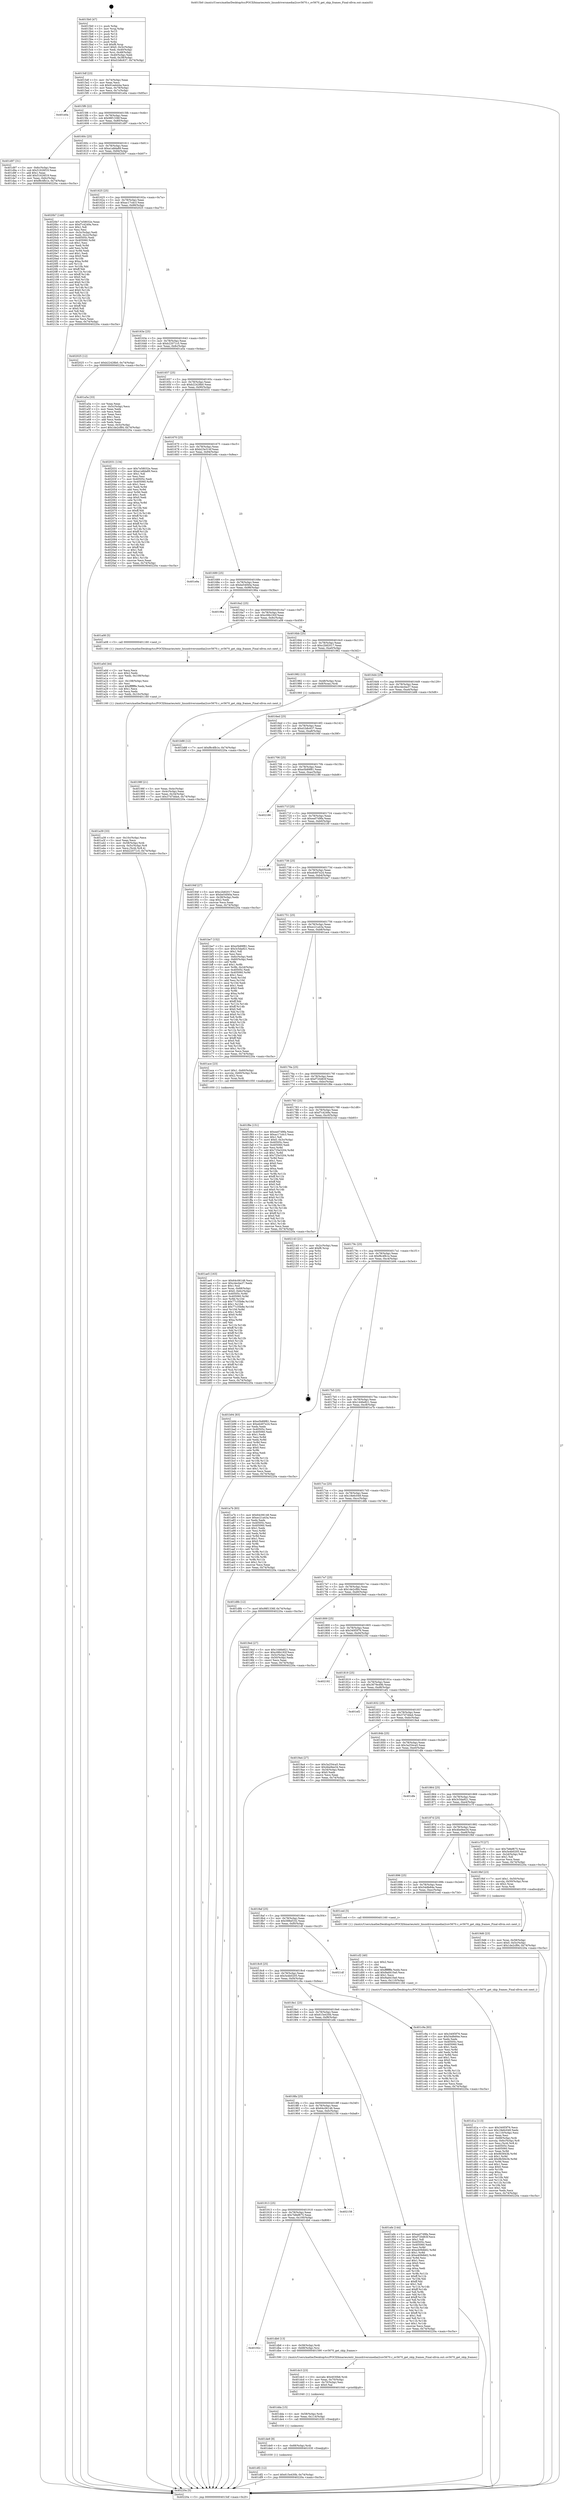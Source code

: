 digraph "0x4015b0" {
  label = "0x4015b0 (/mnt/c/Users/mathe/Desktop/tcc/POCII/binaries/extr_linuxdriversmediai2cov5670.c_ov5670_get_skip_frames_Final-ollvm.out::main(0))"
  labelloc = "t"
  node[shape=record]

  Entry [label="",width=0.3,height=0.3,shape=circle,fillcolor=black,style=filled]
  "0x4015df" [label="{
     0x4015df [23]\l
     | [instrs]\l
     &nbsp;&nbsp;0x4015df \<+3\>: mov -0x74(%rbp),%eax\l
     &nbsp;&nbsp;0x4015e2 \<+2\>: mov %eax,%ecx\l
     &nbsp;&nbsp;0x4015e4 \<+6\>: sub $0x91eeb44a,%ecx\l
     &nbsp;&nbsp;0x4015ea \<+3\>: mov %eax,-0x78(%rbp)\l
     &nbsp;&nbsp;0x4015ed \<+3\>: mov %ecx,-0x7c(%rbp)\l
     &nbsp;&nbsp;0x4015f0 \<+6\>: je 0000000000401e0a \<main+0x85a\>\l
  }"]
  "0x401e0a" [label="{
     0x401e0a\l
  }", style=dashed]
  "0x4015f6" [label="{
     0x4015f6 [22]\l
     | [instrs]\l
     &nbsp;&nbsp;0x4015f6 \<+5\>: jmp 00000000004015fb \<main+0x4b\>\l
     &nbsp;&nbsp;0x4015fb \<+3\>: mov -0x78(%rbp),%eax\l
     &nbsp;&nbsp;0x4015fe \<+5\>: sub $0x98f1336f,%eax\l
     &nbsp;&nbsp;0x401603 \<+3\>: mov %eax,-0x80(%rbp)\l
     &nbsp;&nbsp;0x401606 \<+6\>: je 0000000000401d97 \<main+0x7e7\>\l
  }"]
  Exit [label="",width=0.3,height=0.3,shape=circle,fillcolor=black,style=filled,peripheries=2]
  "0x401d97" [label="{
     0x401d97 [31]\l
     | [instrs]\l
     &nbsp;&nbsp;0x401d97 \<+3\>: mov -0x6c(%rbp),%eax\l
     &nbsp;&nbsp;0x401d9a \<+5\>: sub $0x51626f19,%eax\l
     &nbsp;&nbsp;0x401d9f \<+3\>: add $0x1,%eax\l
     &nbsp;&nbsp;0x401da2 \<+5\>: add $0x51626f19,%eax\l
     &nbsp;&nbsp;0x401da7 \<+3\>: mov %eax,-0x6c(%rbp)\l
     &nbsp;&nbsp;0x401daa \<+7\>: movl $0xf8c4fb1e,-0x74(%rbp)\l
     &nbsp;&nbsp;0x401db1 \<+5\>: jmp 000000000040220a \<main+0xc5a\>\l
  }"]
  "0x40160c" [label="{
     0x40160c [25]\l
     | [instrs]\l
     &nbsp;&nbsp;0x40160c \<+5\>: jmp 0000000000401611 \<main+0x61\>\l
     &nbsp;&nbsp;0x401611 \<+3\>: mov -0x78(%rbp),%eax\l
     &nbsp;&nbsp;0x401614 \<+5\>: sub $0xa1a8da89,%eax\l
     &nbsp;&nbsp;0x401619 \<+6\>: mov %eax,-0x84(%rbp)\l
     &nbsp;&nbsp;0x40161f \<+6\>: je 00000000004020b7 \<main+0xb07\>\l
  }"]
  "0x401df2" [label="{
     0x401df2 [12]\l
     | [instrs]\l
     &nbsp;&nbsp;0x401df2 \<+7\>: movl $0x615e430b,-0x74(%rbp)\l
     &nbsp;&nbsp;0x401df9 \<+5\>: jmp 000000000040220a \<main+0xc5a\>\l
  }"]
  "0x4020b7" [label="{
     0x4020b7 [140]\l
     | [instrs]\l
     &nbsp;&nbsp;0x4020b7 \<+5\>: mov $0x7e58032e,%eax\l
     &nbsp;&nbsp;0x4020bc \<+5\>: mov $0xf7c4249a,%ecx\l
     &nbsp;&nbsp;0x4020c1 \<+2\>: mov $0x1,%dl\l
     &nbsp;&nbsp;0x4020c3 \<+2\>: xor %esi,%esi\l
     &nbsp;&nbsp;0x4020c5 \<+3\>: mov -0x3c(%rbp),%edi\l
     &nbsp;&nbsp;0x4020c8 \<+3\>: mov %edi,-0x2c(%rbp)\l
     &nbsp;&nbsp;0x4020cb \<+7\>: mov 0x40505c,%edi\l
     &nbsp;&nbsp;0x4020d2 \<+8\>: mov 0x405060,%r8d\l
     &nbsp;&nbsp;0x4020da \<+3\>: sub $0x1,%esi\l
     &nbsp;&nbsp;0x4020dd \<+3\>: mov %edi,%r9d\l
     &nbsp;&nbsp;0x4020e0 \<+3\>: add %esi,%r9d\l
     &nbsp;&nbsp;0x4020e3 \<+4\>: imul %r9d,%edi\l
     &nbsp;&nbsp;0x4020e7 \<+3\>: and $0x1,%edi\l
     &nbsp;&nbsp;0x4020ea \<+3\>: cmp $0x0,%edi\l
     &nbsp;&nbsp;0x4020ed \<+4\>: sete %r10b\l
     &nbsp;&nbsp;0x4020f1 \<+4\>: cmp $0xa,%r8d\l
     &nbsp;&nbsp;0x4020f5 \<+4\>: setl %r11b\l
     &nbsp;&nbsp;0x4020f9 \<+3\>: mov %r10b,%bl\l
     &nbsp;&nbsp;0x4020fc \<+3\>: xor $0xff,%bl\l
     &nbsp;&nbsp;0x4020ff \<+3\>: mov %r11b,%r14b\l
     &nbsp;&nbsp;0x402102 \<+4\>: xor $0xff,%r14b\l
     &nbsp;&nbsp;0x402106 \<+3\>: xor $0x0,%dl\l
     &nbsp;&nbsp;0x402109 \<+3\>: mov %bl,%r15b\l
     &nbsp;&nbsp;0x40210c \<+4\>: and $0x0,%r15b\l
     &nbsp;&nbsp;0x402110 \<+3\>: and %dl,%r10b\l
     &nbsp;&nbsp;0x402113 \<+3\>: mov %r14b,%r12b\l
     &nbsp;&nbsp;0x402116 \<+4\>: and $0x0,%r12b\l
     &nbsp;&nbsp;0x40211a \<+3\>: and %dl,%r11b\l
     &nbsp;&nbsp;0x40211d \<+3\>: or %r10b,%r15b\l
     &nbsp;&nbsp;0x402120 \<+3\>: or %r11b,%r12b\l
     &nbsp;&nbsp;0x402123 \<+3\>: xor %r12b,%r15b\l
     &nbsp;&nbsp;0x402126 \<+3\>: or %r14b,%bl\l
     &nbsp;&nbsp;0x402129 \<+3\>: xor $0xff,%bl\l
     &nbsp;&nbsp;0x40212c \<+3\>: or $0x0,%dl\l
     &nbsp;&nbsp;0x40212f \<+2\>: and %dl,%bl\l
     &nbsp;&nbsp;0x402131 \<+3\>: or %bl,%r15b\l
     &nbsp;&nbsp;0x402134 \<+4\>: test $0x1,%r15b\l
     &nbsp;&nbsp;0x402138 \<+3\>: cmovne %ecx,%eax\l
     &nbsp;&nbsp;0x40213b \<+3\>: mov %eax,-0x74(%rbp)\l
     &nbsp;&nbsp;0x40213e \<+5\>: jmp 000000000040220a \<main+0xc5a\>\l
  }"]
  "0x401625" [label="{
     0x401625 [25]\l
     | [instrs]\l
     &nbsp;&nbsp;0x401625 \<+5\>: jmp 000000000040162a \<main+0x7a\>\l
     &nbsp;&nbsp;0x40162a \<+3\>: mov -0x78(%rbp),%eax\l
     &nbsp;&nbsp;0x40162d \<+5\>: sub $0xac17cdc3,%eax\l
     &nbsp;&nbsp;0x401632 \<+6\>: mov %eax,-0x88(%rbp)\l
     &nbsp;&nbsp;0x401638 \<+6\>: je 0000000000402025 \<main+0xa75\>\l
  }"]
  "0x401de9" [label="{
     0x401de9 [9]\l
     | [instrs]\l
     &nbsp;&nbsp;0x401de9 \<+4\>: mov -0x68(%rbp),%rdi\l
     &nbsp;&nbsp;0x401ded \<+5\>: call 0000000000401030 \<free@plt\>\l
     | [calls]\l
     &nbsp;&nbsp;0x401030 \{1\} (unknown)\l
  }"]
  "0x402025" [label="{
     0x402025 [12]\l
     | [instrs]\l
     &nbsp;&nbsp;0x402025 \<+7\>: movl $0xb22428b0,-0x74(%rbp)\l
     &nbsp;&nbsp;0x40202c \<+5\>: jmp 000000000040220a \<main+0xc5a\>\l
  }"]
  "0x40163e" [label="{
     0x40163e [25]\l
     | [instrs]\l
     &nbsp;&nbsp;0x40163e \<+5\>: jmp 0000000000401643 \<main+0x93\>\l
     &nbsp;&nbsp;0x401643 \<+3\>: mov -0x78(%rbp),%eax\l
     &nbsp;&nbsp;0x401646 \<+5\>: sub $0xb22071c5,%eax\l
     &nbsp;&nbsp;0x40164b \<+6\>: mov %eax,-0x8c(%rbp)\l
     &nbsp;&nbsp;0x401651 \<+6\>: je 0000000000401a5a \<main+0x4aa\>\l
  }"]
  "0x401dda" [label="{
     0x401dda [15]\l
     | [instrs]\l
     &nbsp;&nbsp;0x401dda \<+4\>: mov -0x58(%rbp),%rdi\l
     &nbsp;&nbsp;0x401dde \<+6\>: mov %eax,-0x114(%rbp)\l
     &nbsp;&nbsp;0x401de4 \<+5\>: call 0000000000401030 \<free@plt\>\l
     | [calls]\l
     &nbsp;&nbsp;0x401030 \{1\} (unknown)\l
  }"]
  "0x401a5a" [label="{
     0x401a5a [33]\l
     | [instrs]\l
     &nbsp;&nbsp;0x401a5a \<+2\>: xor %eax,%eax\l
     &nbsp;&nbsp;0x401a5c \<+3\>: mov -0x5c(%rbp),%ecx\l
     &nbsp;&nbsp;0x401a5f \<+2\>: mov %eax,%edx\l
     &nbsp;&nbsp;0x401a61 \<+2\>: sub %ecx,%edx\l
     &nbsp;&nbsp;0x401a63 \<+2\>: mov %eax,%ecx\l
     &nbsp;&nbsp;0x401a65 \<+3\>: sub $0x1,%ecx\l
     &nbsp;&nbsp;0x401a68 \<+2\>: add %ecx,%edx\l
     &nbsp;&nbsp;0x401a6a \<+2\>: sub %edx,%eax\l
     &nbsp;&nbsp;0x401a6c \<+3\>: mov %eax,-0x5c(%rbp)\l
     &nbsp;&nbsp;0x401a6f \<+7\>: movl $0x1de2cf84,-0x74(%rbp)\l
     &nbsp;&nbsp;0x401a76 \<+5\>: jmp 000000000040220a \<main+0xc5a\>\l
  }"]
  "0x401657" [label="{
     0x401657 [25]\l
     | [instrs]\l
     &nbsp;&nbsp;0x401657 \<+5\>: jmp 000000000040165c \<main+0xac\>\l
     &nbsp;&nbsp;0x40165c \<+3\>: mov -0x78(%rbp),%eax\l
     &nbsp;&nbsp;0x40165f \<+5\>: sub $0xb22428b0,%eax\l
     &nbsp;&nbsp;0x401664 \<+6\>: mov %eax,-0x90(%rbp)\l
     &nbsp;&nbsp;0x40166a \<+6\>: je 0000000000402031 \<main+0xa81\>\l
  }"]
  "0x401dc3" [label="{
     0x401dc3 [23]\l
     | [instrs]\l
     &nbsp;&nbsp;0x401dc3 \<+10\>: movabs $0x4030b6,%rdi\l
     &nbsp;&nbsp;0x401dcd \<+3\>: mov %eax,-0x70(%rbp)\l
     &nbsp;&nbsp;0x401dd0 \<+3\>: mov -0x70(%rbp),%esi\l
     &nbsp;&nbsp;0x401dd3 \<+2\>: mov $0x0,%al\l
     &nbsp;&nbsp;0x401dd5 \<+5\>: call 0000000000401040 \<printf@plt\>\l
     | [calls]\l
     &nbsp;&nbsp;0x401040 \{1\} (unknown)\l
  }"]
  "0x402031" [label="{
     0x402031 [134]\l
     | [instrs]\l
     &nbsp;&nbsp;0x402031 \<+5\>: mov $0x7e58032e,%eax\l
     &nbsp;&nbsp;0x402036 \<+5\>: mov $0xa1a8da89,%ecx\l
     &nbsp;&nbsp;0x40203b \<+2\>: mov $0x1,%dl\l
     &nbsp;&nbsp;0x40203d \<+2\>: xor %esi,%esi\l
     &nbsp;&nbsp;0x40203f \<+7\>: mov 0x40505c,%edi\l
     &nbsp;&nbsp;0x402046 \<+8\>: mov 0x405060,%r8d\l
     &nbsp;&nbsp;0x40204e \<+3\>: sub $0x1,%esi\l
     &nbsp;&nbsp;0x402051 \<+3\>: mov %edi,%r9d\l
     &nbsp;&nbsp;0x402054 \<+3\>: add %esi,%r9d\l
     &nbsp;&nbsp;0x402057 \<+4\>: imul %r9d,%edi\l
     &nbsp;&nbsp;0x40205b \<+3\>: and $0x1,%edi\l
     &nbsp;&nbsp;0x40205e \<+3\>: cmp $0x0,%edi\l
     &nbsp;&nbsp;0x402061 \<+4\>: sete %r10b\l
     &nbsp;&nbsp;0x402065 \<+4\>: cmp $0xa,%r8d\l
     &nbsp;&nbsp;0x402069 \<+4\>: setl %r11b\l
     &nbsp;&nbsp;0x40206d \<+3\>: mov %r10b,%bl\l
     &nbsp;&nbsp;0x402070 \<+3\>: xor $0xff,%bl\l
     &nbsp;&nbsp;0x402073 \<+3\>: mov %r11b,%r14b\l
     &nbsp;&nbsp;0x402076 \<+4\>: xor $0xff,%r14b\l
     &nbsp;&nbsp;0x40207a \<+3\>: xor $0x1,%dl\l
     &nbsp;&nbsp;0x40207d \<+3\>: mov %bl,%r15b\l
     &nbsp;&nbsp;0x402080 \<+4\>: and $0xff,%r15b\l
     &nbsp;&nbsp;0x402084 \<+3\>: and %dl,%r10b\l
     &nbsp;&nbsp;0x402087 \<+3\>: mov %r14b,%r12b\l
     &nbsp;&nbsp;0x40208a \<+4\>: and $0xff,%r12b\l
     &nbsp;&nbsp;0x40208e \<+3\>: and %dl,%r11b\l
     &nbsp;&nbsp;0x402091 \<+3\>: or %r10b,%r15b\l
     &nbsp;&nbsp;0x402094 \<+3\>: or %r11b,%r12b\l
     &nbsp;&nbsp;0x402097 \<+3\>: xor %r12b,%r15b\l
     &nbsp;&nbsp;0x40209a \<+3\>: or %r14b,%bl\l
     &nbsp;&nbsp;0x40209d \<+3\>: xor $0xff,%bl\l
     &nbsp;&nbsp;0x4020a0 \<+3\>: or $0x1,%dl\l
     &nbsp;&nbsp;0x4020a3 \<+2\>: and %dl,%bl\l
     &nbsp;&nbsp;0x4020a5 \<+3\>: or %bl,%r15b\l
     &nbsp;&nbsp;0x4020a8 \<+4\>: test $0x1,%r15b\l
     &nbsp;&nbsp;0x4020ac \<+3\>: cmovne %ecx,%eax\l
     &nbsp;&nbsp;0x4020af \<+3\>: mov %eax,-0x74(%rbp)\l
     &nbsp;&nbsp;0x4020b2 \<+5\>: jmp 000000000040220a \<main+0xc5a\>\l
  }"]
  "0x401670" [label="{
     0x401670 [25]\l
     | [instrs]\l
     &nbsp;&nbsp;0x401670 \<+5\>: jmp 0000000000401675 \<main+0xc5\>\l
     &nbsp;&nbsp;0x401675 \<+3\>: mov -0x78(%rbp),%eax\l
     &nbsp;&nbsp;0x401678 \<+5\>: sub $0xb23e314f,%eax\l
     &nbsp;&nbsp;0x40167d \<+6\>: mov %eax,-0x94(%rbp)\l
     &nbsp;&nbsp;0x401683 \<+6\>: je 0000000000401e9a \<main+0x8ea\>\l
  }"]
  "0x40192c" [label="{
     0x40192c\l
  }", style=dashed]
  "0x401e9a" [label="{
     0x401e9a\l
  }", style=dashed]
  "0x401689" [label="{
     0x401689 [25]\l
     | [instrs]\l
     &nbsp;&nbsp;0x401689 \<+5\>: jmp 000000000040168e \<main+0xde\>\l
     &nbsp;&nbsp;0x40168e \<+3\>: mov -0x78(%rbp),%eax\l
     &nbsp;&nbsp;0x401691 \<+5\>: sub $0xbe54f40a,%eax\l
     &nbsp;&nbsp;0x401696 \<+6\>: mov %eax,-0x98(%rbp)\l
     &nbsp;&nbsp;0x40169c \<+6\>: je 000000000040196a \<main+0x3ba\>\l
  }"]
  "0x401db6" [label="{
     0x401db6 [13]\l
     | [instrs]\l
     &nbsp;&nbsp;0x401db6 \<+4\>: mov -0x58(%rbp),%rdi\l
     &nbsp;&nbsp;0x401dba \<+4\>: mov -0x68(%rbp),%rsi\l
     &nbsp;&nbsp;0x401dbe \<+5\>: call 0000000000401590 \<ov5670_get_skip_frames\>\l
     | [calls]\l
     &nbsp;&nbsp;0x401590 \{1\} (/mnt/c/Users/mathe/Desktop/tcc/POCII/binaries/extr_linuxdriversmediai2cov5670.c_ov5670_get_skip_frames_Final-ollvm.out::ov5670_get_skip_frames)\l
  }"]
  "0x40196a" [label="{
     0x40196a\l
  }", style=dashed]
  "0x4016a2" [label="{
     0x4016a2 [25]\l
     | [instrs]\l
     &nbsp;&nbsp;0x4016a2 \<+5\>: jmp 00000000004016a7 \<main+0xf7\>\l
     &nbsp;&nbsp;0x4016a7 \<+3\>: mov -0x78(%rbp),%eax\l
     &nbsp;&nbsp;0x4016aa \<+5\>: sub $0xc06b192f,%eax\l
     &nbsp;&nbsp;0x4016af \<+6\>: mov %eax,-0x9c(%rbp)\l
     &nbsp;&nbsp;0x4016b5 \<+6\>: je 0000000000401a08 \<main+0x458\>\l
  }"]
  "0x401913" [label="{
     0x401913 [25]\l
     | [instrs]\l
     &nbsp;&nbsp;0x401913 \<+5\>: jmp 0000000000401918 \<main+0x368\>\l
     &nbsp;&nbsp;0x401918 \<+3\>: mov -0x78(%rbp),%eax\l
     &nbsp;&nbsp;0x40191b \<+5\>: sub $0x7b8ef675,%eax\l
     &nbsp;&nbsp;0x401920 \<+6\>: mov %eax,-0x100(%rbp)\l
     &nbsp;&nbsp;0x401926 \<+6\>: je 0000000000401db6 \<main+0x806\>\l
  }"]
  "0x401a08" [label="{
     0x401a08 [5]\l
     | [instrs]\l
     &nbsp;&nbsp;0x401a08 \<+5\>: call 0000000000401160 \<next_i\>\l
     | [calls]\l
     &nbsp;&nbsp;0x401160 \{1\} (/mnt/c/Users/mathe/Desktop/tcc/POCII/binaries/extr_linuxdriversmediai2cov5670.c_ov5670_get_skip_frames_Final-ollvm.out::next_i)\l
  }"]
  "0x4016bb" [label="{
     0x4016bb [25]\l
     | [instrs]\l
     &nbsp;&nbsp;0x4016bb \<+5\>: jmp 00000000004016c0 \<main+0x110\>\l
     &nbsp;&nbsp;0x4016c0 \<+3\>: mov -0x78(%rbp),%eax\l
     &nbsp;&nbsp;0x4016c3 \<+5\>: sub $0xc2b82017,%eax\l
     &nbsp;&nbsp;0x4016c8 \<+6\>: mov %eax,-0xa0(%rbp)\l
     &nbsp;&nbsp;0x4016ce \<+6\>: je 0000000000401982 \<main+0x3d2\>\l
  }"]
  "0x402158" [label="{
     0x402158\l
  }", style=dashed]
  "0x401982" [label="{
     0x401982 [13]\l
     | [instrs]\l
     &nbsp;&nbsp;0x401982 \<+4\>: mov -0x48(%rbp),%rax\l
     &nbsp;&nbsp;0x401986 \<+4\>: mov 0x8(%rax),%rdi\l
     &nbsp;&nbsp;0x40198a \<+5\>: call 0000000000401060 \<atoi@plt\>\l
     | [calls]\l
     &nbsp;&nbsp;0x401060 \{1\} (unknown)\l
  }"]
  "0x4016d4" [label="{
     0x4016d4 [25]\l
     | [instrs]\l
     &nbsp;&nbsp;0x4016d4 \<+5\>: jmp 00000000004016d9 \<main+0x129\>\l
     &nbsp;&nbsp;0x4016d9 \<+3\>: mov -0x78(%rbp),%eax\l
     &nbsp;&nbsp;0x4016dc \<+5\>: sub $0xc4ecba37,%eax\l
     &nbsp;&nbsp;0x4016e1 \<+6\>: mov %eax,-0xa4(%rbp)\l
     &nbsp;&nbsp;0x4016e7 \<+6\>: je 0000000000401b88 \<main+0x5d8\>\l
  }"]
  "0x4018fa" [label="{
     0x4018fa [25]\l
     | [instrs]\l
     &nbsp;&nbsp;0x4018fa \<+5\>: jmp 00000000004018ff \<main+0x34f\>\l
     &nbsp;&nbsp;0x4018ff \<+3\>: mov -0x78(%rbp),%eax\l
     &nbsp;&nbsp;0x401902 \<+5\>: sub $0x64c06148,%eax\l
     &nbsp;&nbsp;0x401907 \<+6\>: mov %eax,-0xfc(%rbp)\l
     &nbsp;&nbsp;0x40190d \<+6\>: je 0000000000402158 \<main+0xba8\>\l
  }"]
  "0x401b88" [label="{
     0x401b88 [12]\l
     | [instrs]\l
     &nbsp;&nbsp;0x401b88 \<+7\>: movl $0xf8c4fb1e,-0x74(%rbp)\l
     &nbsp;&nbsp;0x401b8f \<+5\>: jmp 000000000040220a \<main+0xc5a\>\l
  }"]
  "0x4016ed" [label="{
     0x4016ed [25]\l
     | [instrs]\l
     &nbsp;&nbsp;0x4016ed \<+5\>: jmp 00000000004016f2 \<main+0x142\>\l
     &nbsp;&nbsp;0x4016f2 \<+3\>: mov -0x78(%rbp),%eax\l
     &nbsp;&nbsp;0x4016f5 \<+5\>: sub $0xd1b8c637,%eax\l
     &nbsp;&nbsp;0x4016fa \<+6\>: mov %eax,-0xa8(%rbp)\l
     &nbsp;&nbsp;0x401700 \<+6\>: je 000000000040194f \<main+0x39f\>\l
  }"]
  "0x401efe" [label="{
     0x401efe [144]\l
     | [instrs]\l
     &nbsp;&nbsp;0x401efe \<+5\>: mov $0xea07d9fa,%eax\l
     &nbsp;&nbsp;0x401f03 \<+5\>: mov $0xf720d63f,%ecx\l
     &nbsp;&nbsp;0x401f08 \<+2\>: mov $0x1,%dl\l
     &nbsp;&nbsp;0x401f0a \<+7\>: mov 0x40505c,%esi\l
     &nbsp;&nbsp;0x401f11 \<+7\>: mov 0x405060,%edi\l
     &nbsp;&nbsp;0x401f18 \<+3\>: mov %esi,%r8d\l
     &nbsp;&nbsp;0x401f1b \<+7\>: add $0xe409db62,%r8d\l
     &nbsp;&nbsp;0x401f22 \<+4\>: sub $0x1,%r8d\l
     &nbsp;&nbsp;0x401f26 \<+7\>: sub $0xe409db62,%r8d\l
     &nbsp;&nbsp;0x401f2d \<+4\>: imul %r8d,%esi\l
     &nbsp;&nbsp;0x401f31 \<+3\>: and $0x1,%esi\l
     &nbsp;&nbsp;0x401f34 \<+3\>: cmp $0x0,%esi\l
     &nbsp;&nbsp;0x401f37 \<+4\>: sete %r9b\l
     &nbsp;&nbsp;0x401f3b \<+3\>: cmp $0xa,%edi\l
     &nbsp;&nbsp;0x401f3e \<+4\>: setl %r10b\l
     &nbsp;&nbsp;0x401f42 \<+3\>: mov %r9b,%r11b\l
     &nbsp;&nbsp;0x401f45 \<+4\>: xor $0xff,%r11b\l
     &nbsp;&nbsp;0x401f49 \<+3\>: mov %r10b,%bl\l
     &nbsp;&nbsp;0x401f4c \<+3\>: xor $0xff,%bl\l
     &nbsp;&nbsp;0x401f4f \<+3\>: xor $0x1,%dl\l
     &nbsp;&nbsp;0x401f52 \<+3\>: mov %r11b,%r14b\l
     &nbsp;&nbsp;0x401f55 \<+4\>: and $0xff,%r14b\l
     &nbsp;&nbsp;0x401f59 \<+3\>: and %dl,%r9b\l
     &nbsp;&nbsp;0x401f5c \<+3\>: mov %bl,%r15b\l
     &nbsp;&nbsp;0x401f5f \<+4\>: and $0xff,%r15b\l
     &nbsp;&nbsp;0x401f63 \<+3\>: and %dl,%r10b\l
     &nbsp;&nbsp;0x401f66 \<+3\>: or %r9b,%r14b\l
     &nbsp;&nbsp;0x401f69 \<+3\>: or %r10b,%r15b\l
     &nbsp;&nbsp;0x401f6c \<+3\>: xor %r15b,%r14b\l
     &nbsp;&nbsp;0x401f6f \<+3\>: or %bl,%r11b\l
     &nbsp;&nbsp;0x401f72 \<+4\>: xor $0xff,%r11b\l
     &nbsp;&nbsp;0x401f76 \<+3\>: or $0x1,%dl\l
     &nbsp;&nbsp;0x401f79 \<+3\>: and %dl,%r11b\l
     &nbsp;&nbsp;0x401f7c \<+3\>: or %r11b,%r14b\l
     &nbsp;&nbsp;0x401f7f \<+4\>: test $0x1,%r14b\l
     &nbsp;&nbsp;0x401f83 \<+3\>: cmovne %ecx,%eax\l
     &nbsp;&nbsp;0x401f86 \<+3\>: mov %eax,-0x74(%rbp)\l
     &nbsp;&nbsp;0x401f89 \<+5\>: jmp 000000000040220a \<main+0xc5a\>\l
  }"]
  "0x40194f" [label="{
     0x40194f [27]\l
     | [instrs]\l
     &nbsp;&nbsp;0x40194f \<+5\>: mov $0xc2b82017,%eax\l
     &nbsp;&nbsp;0x401954 \<+5\>: mov $0xbe54f40a,%ecx\l
     &nbsp;&nbsp;0x401959 \<+3\>: mov -0x38(%rbp),%edx\l
     &nbsp;&nbsp;0x40195c \<+3\>: cmp $0x2,%edx\l
     &nbsp;&nbsp;0x40195f \<+3\>: cmovne %ecx,%eax\l
     &nbsp;&nbsp;0x401962 \<+3\>: mov %eax,-0x74(%rbp)\l
     &nbsp;&nbsp;0x401965 \<+5\>: jmp 000000000040220a \<main+0xc5a\>\l
  }"]
  "0x401706" [label="{
     0x401706 [25]\l
     | [instrs]\l
     &nbsp;&nbsp;0x401706 \<+5\>: jmp 000000000040170b \<main+0x15b\>\l
     &nbsp;&nbsp;0x40170b \<+3\>: mov -0x78(%rbp),%eax\l
     &nbsp;&nbsp;0x40170e \<+5\>: sub $0xe5b89f81,%eax\l
     &nbsp;&nbsp;0x401713 \<+6\>: mov %eax,-0xac(%rbp)\l
     &nbsp;&nbsp;0x401719 \<+6\>: je 0000000000402186 \<main+0xbd6\>\l
  }"]
  "0x40220a" [label="{
     0x40220a [5]\l
     | [instrs]\l
     &nbsp;&nbsp;0x40220a \<+5\>: jmp 00000000004015df \<main+0x2f\>\l
  }"]
  "0x4015b0" [label="{
     0x4015b0 [47]\l
     | [instrs]\l
     &nbsp;&nbsp;0x4015b0 \<+1\>: push %rbp\l
     &nbsp;&nbsp;0x4015b1 \<+3\>: mov %rsp,%rbp\l
     &nbsp;&nbsp;0x4015b4 \<+2\>: push %r15\l
     &nbsp;&nbsp;0x4015b6 \<+2\>: push %r14\l
     &nbsp;&nbsp;0x4015b8 \<+2\>: push %r13\l
     &nbsp;&nbsp;0x4015ba \<+2\>: push %r12\l
     &nbsp;&nbsp;0x4015bc \<+1\>: push %rbx\l
     &nbsp;&nbsp;0x4015bd \<+7\>: sub $0xf8,%rsp\l
     &nbsp;&nbsp;0x4015c4 \<+7\>: movl $0x0,-0x3c(%rbp)\l
     &nbsp;&nbsp;0x4015cb \<+3\>: mov %edi,-0x40(%rbp)\l
     &nbsp;&nbsp;0x4015ce \<+4\>: mov %rsi,-0x48(%rbp)\l
     &nbsp;&nbsp;0x4015d2 \<+3\>: mov -0x40(%rbp),%edi\l
     &nbsp;&nbsp;0x4015d5 \<+3\>: mov %edi,-0x38(%rbp)\l
     &nbsp;&nbsp;0x4015d8 \<+7\>: movl $0xd1b8c637,-0x74(%rbp)\l
  }"]
  "0x40198f" [label="{
     0x40198f [21]\l
     | [instrs]\l
     &nbsp;&nbsp;0x40198f \<+3\>: mov %eax,-0x4c(%rbp)\l
     &nbsp;&nbsp;0x401992 \<+3\>: mov -0x4c(%rbp),%eax\l
     &nbsp;&nbsp;0x401995 \<+3\>: mov %eax,-0x34(%rbp)\l
     &nbsp;&nbsp;0x401998 \<+7\>: movl $0x37d7dda4,-0x74(%rbp)\l
     &nbsp;&nbsp;0x40199f \<+5\>: jmp 000000000040220a \<main+0xc5a\>\l
  }"]
  "0x401d1a" [label="{
     0x401d1a [113]\l
     | [instrs]\l
     &nbsp;&nbsp;0x401d1a \<+5\>: mov $0x340f3f76,%ecx\l
     &nbsp;&nbsp;0x401d1f \<+5\>: mov $0x18e6c049,%edx\l
     &nbsp;&nbsp;0x401d24 \<+6\>: mov -0x110(%rbp),%esi\l
     &nbsp;&nbsp;0x401d2a \<+3\>: imul %eax,%esi\l
     &nbsp;&nbsp;0x401d2d \<+4\>: mov -0x68(%rbp),%rdi\l
     &nbsp;&nbsp;0x401d31 \<+4\>: movslq -0x6c(%rbp),%r8\l
     &nbsp;&nbsp;0x401d35 \<+4\>: mov %esi,(%rdi,%r8,4)\l
     &nbsp;&nbsp;0x401d39 \<+7\>: mov 0x40505c,%eax\l
     &nbsp;&nbsp;0x401d40 \<+7\>: mov 0x405060,%esi\l
     &nbsp;&nbsp;0x401d47 \<+3\>: mov %eax,%r9d\l
     &nbsp;&nbsp;0x401d4a \<+7\>: sub $0x9b5843b,%r9d\l
     &nbsp;&nbsp;0x401d51 \<+4\>: sub $0x1,%r9d\l
     &nbsp;&nbsp;0x401d55 \<+7\>: add $0x9b5843b,%r9d\l
     &nbsp;&nbsp;0x401d5c \<+4\>: imul %r9d,%eax\l
     &nbsp;&nbsp;0x401d60 \<+3\>: and $0x1,%eax\l
     &nbsp;&nbsp;0x401d63 \<+3\>: cmp $0x0,%eax\l
     &nbsp;&nbsp;0x401d66 \<+4\>: sete %r10b\l
     &nbsp;&nbsp;0x401d6a \<+3\>: cmp $0xa,%esi\l
     &nbsp;&nbsp;0x401d6d \<+4\>: setl %r11b\l
     &nbsp;&nbsp;0x401d71 \<+3\>: mov %r10b,%bl\l
     &nbsp;&nbsp;0x401d74 \<+3\>: and %r11b,%bl\l
     &nbsp;&nbsp;0x401d77 \<+3\>: xor %r11b,%r10b\l
     &nbsp;&nbsp;0x401d7a \<+3\>: or %r10b,%bl\l
     &nbsp;&nbsp;0x401d7d \<+3\>: test $0x1,%bl\l
     &nbsp;&nbsp;0x401d80 \<+3\>: cmovne %edx,%ecx\l
     &nbsp;&nbsp;0x401d83 \<+3\>: mov %ecx,-0x74(%rbp)\l
     &nbsp;&nbsp;0x401d86 \<+5\>: jmp 000000000040220a \<main+0xc5a\>\l
  }"]
  "0x402186" [label="{
     0x402186\l
  }", style=dashed]
  "0x40171f" [label="{
     0x40171f [25]\l
     | [instrs]\l
     &nbsp;&nbsp;0x40171f \<+5\>: jmp 0000000000401724 \<main+0x174\>\l
     &nbsp;&nbsp;0x401724 \<+3\>: mov -0x78(%rbp),%eax\l
     &nbsp;&nbsp;0x401727 \<+5\>: sub $0xea07d9fa,%eax\l
     &nbsp;&nbsp;0x40172c \<+6\>: mov %eax,-0xb0(%rbp)\l
     &nbsp;&nbsp;0x401732 \<+6\>: je 00000000004021f0 \<main+0xc40\>\l
  }"]
  "0x401cf2" [label="{
     0x401cf2 [40]\l
     | [instrs]\l
     &nbsp;&nbsp;0x401cf2 \<+5\>: mov $0x2,%ecx\l
     &nbsp;&nbsp;0x401cf7 \<+1\>: cltd\l
     &nbsp;&nbsp;0x401cf8 \<+2\>: idiv %ecx\l
     &nbsp;&nbsp;0x401cfa \<+6\>: imul $0xfffffffe,%edx,%ecx\l
     &nbsp;&nbsp;0x401d00 \<+6\>: add $0x9ad410a0,%ecx\l
     &nbsp;&nbsp;0x401d06 \<+3\>: add $0x1,%ecx\l
     &nbsp;&nbsp;0x401d09 \<+6\>: sub $0x9ad410a0,%ecx\l
     &nbsp;&nbsp;0x401d0f \<+6\>: mov %ecx,-0x110(%rbp)\l
     &nbsp;&nbsp;0x401d15 \<+5\>: call 0000000000401160 \<next_i\>\l
     | [calls]\l
     &nbsp;&nbsp;0x401160 \{1\} (/mnt/c/Users/mathe/Desktop/tcc/POCII/binaries/extr_linuxdriversmediai2cov5670.c_ov5670_get_skip_frames_Final-ollvm.out::next_i)\l
  }"]
  "0x4021f0" [label="{
     0x4021f0\l
  }", style=dashed]
  "0x401738" [label="{
     0x401738 [25]\l
     | [instrs]\l
     &nbsp;&nbsp;0x401738 \<+5\>: jmp 000000000040173d \<main+0x18d\>\l
     &nbsp;&nbsp;0x40173d \<+3\>: mov -0x78(%rbp),%eax\l
     &nbsp;&nbsp;0x401740 \<+5\>: sub $0xeb497e24,%eax\l
     &nbsp;&nbsp;0x401745 \<+6\>: mov %eax,-0xb4(%rbp)\l
     &nbsp;&nbsp;0x40174b \<+6\>: je 0000000000401be7 \<main+0x637\>\l
  }"]
  "0x4018e1" [label="{
     0x4018e1 [25]\l
     | [instrs]\l
     &nbsp;&nbsp;0x4018e1 \<+5\>: jmp 00000000004018e6 \<main+0x336\>\l
     &nbsp;&nbsp;0x4018e6 \<+3\>: mov -0x78(%rbp),%eax\l
     &nbsp;&nbsp;0x4018e9 \<+5\>: sub $0x615e430b,%eax\l
     &nbsp;&nbsp;0x4018ee \<+6\>: mov %eax,-0xf8(%rbp)\l
     &nbsp;&nbsp;0x4018f4 \<+6\>: je 0000000000401efe \<main+0x94e\>\l
  }"]
  "0x401be7" [label="{
     0x401be7 [152]\l
     | [instrs]\l
     &nbsp;&nbsp;0x401be7 \<+5\>: mov $0xe5b89f81,%eax\l
     &nbsp;&nbsp;0x401bec \<+5\>: mov $0x3c5da921,%ecx\l
     &nbsp;&nbsp;0x401bf1 \<+2\>: mov $0x1,%dl\l
     &nbsp;&nbsp;0x401bf3 \<+2\>: xor %esi,%esi\l
     &nbsp;&nbsp;0x401bf5 \<+3\>: mov -0x6c(%rbp),%edi\l
     &nbsp;&nbsp;0x401bf8 \<+3\>: cmp -0x60(%rbp),%edi\l
     &nbsp;&nbsp;0x401bfb \<+4\>: setl %r8b\l
     &nbsp;&nbsp;0x401bff \<+4\>: and $0x1,%r8b\l
     &nbsp;&nbsp;0x401c03 \<+4\>: mov %r8b,-0x2d(%rbp)\l
     &nbsp;&nbsp;0x401c07 \<+7\>: mov 0x40505c,%edi\l
     &nbsp;&nbsp;0x401c0e \<+8\>: mov 0x405060,%r9d\l
     &nbsp;&nbsp;0x401c16 \<+3\>: sub $0x1,%esi\l
     &nbsp;&nbsp;0x401c19 \<+3\>: mov %edi,%r10d\l
     &nbsp;&nbsp;0x401c1c \<+3\>: add %esi,%r10d\l
     &nbsp;&nbsp;0x401c1f \<+4\>: imul %r10d,%edi\l
     &nbsp;&nbsp;0x401c23 \<+3\>: and $0x1,%edi\l
     &nbsp;&nbsp;0x401c26 \<+3\>: cmp $0x0,%edi\l
     &nbsp;&nbsp;0x401c29 \<+4\>: sete %r8b\l
     &nbsp;&nbsp;0x401c2d \<+4\>: cmp $0xa,%r9d\l
     &nbsp;&nbsp;0x401c31 \<+4\>: setl %r11b\l
     &nbsp;&nbsp;0x401c35 \<+3\>: mov %r8b,%bl\l
     &nbsp;&nbsp;0x401c38 \<+3\>: xor $0xff,%bl\l
     &nbsp;&nbsp;0x401c3b \<+3\>: mov %r11b,%r14b\l
     &nbsp;&nbsp;0x401c3e \<+4\>: xor $0xff,%r14b\l
     &nbsp;&nbsp;0x401c42 \<+3\>: xor $0x0,%dl\l
     &nbsp;&nbsp;0x401c45 \<+3\>: mov %bl,%r15b\l
     &nbsp;&nbsp;0x401c48 \<+4\>: and $0x0,%r15b\l
     &nbsp;&nbsp;0x401c4c \<+3\>: and %dl,%r8b\l
     &nbsp;&nbsp;0x401c4f \<+3\>: mov %r14b,%r12b\l
     &nbsp;&nbsp;0x401c52 \<+4\>: and $0x0,%r12b\l
     &nbsp;&nbsp;0x401c56 \<+3\>: and %dl,%r11b\l
     &nbsp;&nbsp;0x401c59 \<+3\>: or %r8b,%r15b\l
     &nbsp;&nbsp;0x401c5c \<+3\>: or %r11b,%r12b\l
     &nbsp;&nbsp;0x401c5f \<+3\>: xor %r12b,%r15b\l
     &nbsp;&nbsp;0x401c62 \<+3\>: or %r14b,%bl\l
     &nbsp;&nbsp;0x401c65 \<+3\>: xor $0xff,%bl\l
     &nbsp;&nbsp;0x401c68 \<+3\>: or $0x0,%dl\l
     &nbsp;&nbsp;0x401c6b \<+2\>: and %dl,%bl\l
     &nbsp;&nbsp;0x401c6d \<+3\>: or %bl,%r15b\l
     &nbsp;&nbsp;0x401c70 \<+4\>: test $0x1,%r15b\l
     &nbsp;&nbsp;0x401c74 \<+3\>: cmovne %ecx,%eax\l
     &nbsp;&nbsp;0x401c77 \<+3\>: mov %eax,-0x74(%rbp)\l
     &nbsp;&nbsp;0x401c7a \<+5\>: jmp 000000000040220a \<main+0xc5a\>\l
  }"]
  "0x401751" [label="{
     0x401751 [25]\l
     | [instrs]\l
     &nbsp;&nbsp;0x401751 \<+5\>: jmp 0000000000401756 \<main+0x1a6\>\l
     &nbsp;&nbsp;0x401756 \<+3\>: mov -0x78(%rbp),%eax\l
     &nbsp;&nbsp;0x401759 \<+5\>: sub $0xec21a43a,%eax\l
     &nbsp;&nbsp;0x40175e \<+6\>: mov %eax,-0xb8(%rbp)\l
     &nbsp;&nbsp;0x401764 \<+6\>: je 0000000000401ace \<main+0x51e\>\l
  }"]
  "0x401c9a" [label="{
     0x401c9a [83]\l
     | [instrs]\l
     &nbsp;&nbsp;0x401c9a \<+5\>: mov $0x340f3f76,%eax\l
     &nbsp;&nbsp;0x401c9f \<+5\>: mov $0x54dfe84e,%ecx\l
     &nbsp;&nbsp;0x401ca4 \<+2\>: xor %edx,%edx\l
     &nbsp;&nbsp;0x401ca6 \<+7\>: mov 0x40505c,%esi\l
     &nbsp;&nbsp;0x401cad \<+7\>: mov 0x405060,%edi\l
     &nbsp;&nbsp;0x401cb4 \<+3\>: sub $0x1,%edx\l
     &nbsp;&nbsp;0x401cb7 \<+3\>: mov %esi,%r8d\l
     &nbsp;&nbsp;0x401cba \<+3\>: add %edx,%r8d\l
     &nbsp;&nbsp;0x401cbd \<+4\>: imul %r8d,%esi\l
     &nbsp;&nbsp;0x401cc1 \<+3\>: and $0x1,%esi\l
     &nbsp;&nbsp;0x401cc4 \<+3\>: cmp $0x0,%esi\l
     &nbsp;&nbsp;0x401cc7 \<+4\>: sete %r9b\l
     &nbsp;&nbsp;0x401ccb \<+3\>: cmp $0xa,%edi\l
     &nbsp;&nbsp;0x401cce \<+4\>: setl %r10b\l
     &nbsp;&nbsp;0x401cd2 \<+3\>: mov %r9b,%r11b\l
     &nbsp;&nbsp;0x401cd5 \<+3\>: and %r10b,%r11b\l
     &nbsp;&nbsp;0x401cd8 \<+3\>: xor %r10b,%r9b\l
     &nbsp;&nbsp;0x401cdb \<+3\>: or %r9b,%r11b\l
     &nbsp;&nbsp;0x401cde \<+4\>: test $0x1,%r11b\l
     &nbsp;&nbsp;0x401ce2 \<+3\>: cmovne %ecx,%eax\l
     &nbsp;&nbsp;0x401ce5 \<+3\>: mov %eax,-0x74(%rbp)\l
     &nbsp;&nbsp;0x401ce8 \<+5\>: jmp 000000000040220a \<main+0xc5a\>\l
  }"]
  "0x401ace" [label="{
     0x401ace [23]\l
     | [instrs]\l
     &nbsp;&nbsp;0x401ace \<+7\>: movl $0x1,-0x60(%rbp)\l
     &nbsp;&nbsp;0x401ad5 \<+4\>: movslq -0x60(%rbp),%rax\l
     &nbsp;&nbsp;0x401ad9 \<+4\>: shl $0x2,%rax\l
     &nbsp;&nbsp;0x401add \<+3\>: mov %rax,%rdi\l
     &nbsp;&nbsp;0x401ae0 \<+5\>: call 0000000000401050 \<malloc@plt\>\l
     | [calls]\l
     &nbsp;&nbsp;0x401050 \{1\} (unknown)\l
  }"]
  "0x40176a" [label="{
     0x40176a [25]\l
     | [instrs]\l
     &nbsp;&nbsp;0x40176a \<+5\>: jmp 000000000040176f \<main+0x1bf\>\l
     &nbsp;&nbsp;0x40176f \<+3\>: mov -0x78(%rbp),%eax\l
     &nbsp;&nbsp;0x401772 \<+5\>: sub $0xf720d63f,%eax\l
     &nbsp;&nbsp;0x401777 \<+6\>: mov %eax,-0xbc(%rbp)\l
     &nbsp;&nbsp;0x40177d \<+6\>: je 0000000000401f8e \<main+0x9de\>\l
  }"]
  "0x4018c8" [label="{
     0x4018c8 [25]\l
     | [instrs]\l
     &nbsp;&nbsp;0x4018c8 \<+5\>: jmp 00000000004018cd \<main+0x31d\>\l
     &nbsp;&nbsp;0x4018cd \<+3\>: mov -0x78(%rbp),%eax\l
     &nbsp;&nbsp;0x4018d0 \<+5\>: sub $0x5e4b0205,%eax\l
     &nbsp;&nbsp;0x4018d5 \<+6\>: mov %eax,-0xf4(%rbp)\l
     &nbsp;&nbsp;0x4018db \<+6\>: je 0000000000401c9a \<main+0x6ea\>\l
  }"]
  "0x401f8e" [label="{
     0x401f8e [151]\l
     | [instrs]\l
     &nbsp;&nbsp;0x401f8e \<+5\>: mov $0xea07d9fa,%eax\l
     &nbsp;&nbsp;0x401f93 \<+5\>: mov $0xac17cdc3,%ecx\l
     &nbsp;&nbsp;0x401f98 \<+2\>: mov $0x1,%dl\l
     &nbsp;&nbsp;0x401f9a \<+7\>: movl $0x0,-0x3c(%rbp)\l
     &nbsp;&nbsp;0x401fa1 \<+7\>: mov 0x40505c,%esi\l
     &nbsp;&nbsp;0x401fa8 \<+7\>: mov 0x405060,%edi\l
     &nbsp;&nbsp;0x401faf \<+3\>: mov %esi,%r8d\l
     &nbsp;&nbsp;0x401fb2 \<+7\>: add $0x725e3204,%r8d\l
     &nbsp;&nbsp;0x401fb9 \<+4\>: sub $0x1,%r8d\l
     &nbsp;&nbsp;0x401fbd \<+7\>: sub $0x725e3204,%r8d\l
     &nbsp;&nbsp;0x401fc4 \<+4\>: imul %r8d,%esi\l
     &nbsp;&nbsp;0x401fc8 \<+3\>: and $0x1,%esi\l
     &nbsp;&nbsp;0x401fcb \<+3\>: cmp $0x0,%esi\l
     &nbsp;&nbsp;0x401fce \<+4\>: sete %r9b\l
     &nbsp;&nbsp;0x401fd2 \<+3\>: cmp $0xa,%edi\l
     &nbsp;&nbsp;0x401fd5 \<+4\>: setl %r10b\l
     &nbsp;&nbsp;0x401fd9 \<+3\>: mov %r9b,%r11b\l
     &nbsp;&nbsp;0x401fdc \<+4\>: xor $0xff,%r11b\l
     &nbsp;&nbsp;0x401fe0 \<+3\>: mov %r10b,%bl\l
     &nbsp;&nbsp;0x401fe3 \<+3\>: xor $0xff,%bl\l
     &nbsp;&nbsp;0x401fe6 \<+3\>: xor $0x0,%dl\l
     &nbsp;&nbsp;0x401fe9 \<+3\>: mov %r11b,%r14b\l
     &nbsp;&nbsp;0x401fec \<+4\>: and $0x0,%r14b\l
     &nbsp;&nbsp;0x401ff0 \<+3\>: and %dl,%r9b\l
     &nbsp;&nbsp;0x401ff3 \<+3\>: mov %bl,%r15b\l
     &nbsp;&nbsp;0x401ff6 \<+4\>: and $0x0,%r15b\l
     &nbsp;&nbsp;0x401ffa \<+3\>: and %dl,%r10b\l
     &nbsp;&nbsp;0x401ffd \<+3\>: or %r9b,%r14b\l
     &nbsp;&nbsp;0x402000 \<+3\>: or %r10b,%r15b\l
     &nbsp;&nbsp;0x402003 \<+3\>: xor %r15b,%r14b\l
     &nbsp;&nbsp;0x402006 \<+3\>: or %bl,%r11b\l
     &nbsp;&nbsp;0x402009 \<+4\>: xor $0xff,%r11b\l
     &nbsp;&nbsp;0x40200d \<+3\>: or $0x0,%dl\l
     &nbsp;&nbsp;0x402010 \<+3\>: and %dl,%r11b\l
     &nbsp;&nbsp;0x402013 \<+3\>: or %r11b,%r14b\l
     &nbsp;&nbsp;0x402016 \<+4\>: test $0x1,%r14b\l
     &nbsp;&nbsp;0x40201a \<+3\>: cmovne %ecx,%eax\l
     &nbsp;&nbsp;0x40201d \<+3\>: mov %eax,-0x74(%rbp)\l
     &nbsp;&nbsp;0x402020 \<+5\>: jmp 000000000040220a \<main+0xc5a\>\l
  }"]
  "0x401783" [label="{
     0x401783 [25]\l
     | [instrs]\l
     &nbsp;&nbsp;0x401783 \<+5\>: jmp 0000000000401788 \<main+0x1d8\>\l
     &nbsp;&nbsp;0x401788 \<+3\>: mov -0x78(%rbp),%eax\l
     &nbsp;&nbsp;0x40178b \<+5\>: sub $0xf7c4249a,%eax\l
     &nbsp;&nbsp;0x401790 \<+6\>: mov %eax,-0xc0(%rbp)\l
     &nbsp;&nbsp;0x401796 \<+6\>: je 0000000000402143 \<main+0xb93\>\l
  }"]
  "0x4021df" [label="{
     0x4021df\l
  }", style=dashed]
  "0x402143" [label="{
     0x402143 [21]\l
     | [instrs]\l
     &nbsp;&nbsp;0x402143 \<+3\>: mov -0x2c(%rbp),%eax\l
     &nbsp;&nbsp;0x402146 \<+7\>: add $0xf8,%rsp\l
     &nbsp;&nbsp;0x40214d \<+1\>: pop %rbx\l
     &nbsp;&nbsp;0x40214e \<+2\>: pop %r12\l
     &nbsp;&nbsp;0x402150 \<+2\>: pop %r13\l
     &nbsp;&nbsp;0x402152 \<+2\>: pop %r14\l
     &nbsp;&nbsp;0x402154 \<+2\>: pop %r15\l
     &nbsp;&nbsp;0x402156 \<+1\>: pop %rbp\l
     &nbsp;&nbsp;0x402157 \<+1\>: ret\l
  }"]
  "0x40179c" [label="{
     0x40179c [25]\l
     | [instrs]\l
     &nbsp;&nbsp;0x40179c \<+5\>: jmp 00000000004017a1 \<main+0x1f1\>\l
     &nbsp;&nbsp;0x4017a1 \<+3\>: mov -0x78(%rbp),%eax\l
     &nbsp;&nbsp;0x4017a4 \<+5\>: sub $0xf8c4fb1e,%eax\l
     &nbsp;&nbsp;0x4017a9 \<+6\>: mov %eax,-0xc4(%rbp)\l
     &nbsp;&nbsp;0x4017af \<+6\>: je 0000000000401b94 \<main+0x5e4\>\l
  }"]
  "0x4018af" [label="{
     0x4018af [25]\l
     | [instrs]\l
     &nbsp;&nbsp;0x4018af \<+5\>: jmp 00000000004018b4 \<main+0x304\>\l
     &nbsp;&nbsp;0x4018b4 \<+3\>: mov -0x78(%rbp),%eax\l
     &nbsp;&nbsp;0x4018b7 \<+5\>: sub $0x588ef102,%eax\l
     &nbsp;&nbsp;0x4018bc \<+6\>: mov %eax,-0xf0(%rbp)\l
     &nbsp;&nbsp;0x4018c2 \<+6\>: je 00000000004021df \<main+0xc2f\>\l
  }"]
  "0x401b94" [label="{
     0x401b94 [83]\l
     | [instrs]\l
     &nbsp;&nbsp;0x401b94 \<+5\>: mov $0xe5b89f81,%eax\l
     &nbsp;&nbsp;0x401b99 \<+5\>: mov $0xeb497e24,%ecx\l
     &nbsp;&nbsp;0x401b9e \<+2\>: xor %edx,%edx\l
     &nbsp;&nbsp;0x401ba0 \<+7\>: mov 0x40505c,%esi\l
     &nbsp;&nbsp;0x401ba7 \<+7\>: mov 0x405060,%edi\l
     &nbsp;&nbsp;0x401bae \<+3\>: sub $0x1,%edx\l
     &nbsp;&nbsp;0x401bb1 \<+3\>: mov %esi,%r8d\l
     &nbsp;&nbsp;0x401bb4 \<+3\>: add %edx,%r8d\l
     &nbsp;&nbsp;0x401bb7 \<+4\>: imul %r8d,%esi\l
     &nbsp;&nbsp;0x401bbb \<+3\>: and $0x1,%esi\l
     &nbsp;&nbsp;0x401bbe \<+3\>: cmp $0x0,%esi\l
     &nbsp;&nbsp;0x401bc1 \<+4\>: sete %r9b\l
     &nbsp;&nbsp;0x401bc5 \<+3\>: cmp $0xa,%edi\l
     &nbsp;&nbsp;0x401bc8 \<+4\>: setl %r10b\l
     &nbsp;&nbsp;0x401bcc \<+3\>: mov %r9b,%r11b\l
     &nbsp;&nbsp;0x401bcf \<+3\>: and %r10b,%r11b\l
     &nbsp;&nbsp;0x401bd2 \<+3\>: xor %r10b,%r9b\l
     &nbsp;&nbsp;0x401bd5 \<+3\>: or %r9b,%r11b\l
     &nbsp;&nbsp;0x401bd8 \<+4\>: test $0x1,%r11b\l
     &nbsp;&nbsp;0x401bdc \<+3\>: cmovne %ecx,%eax\l
     &nbsp;&nbsp;0x401bdf \<+3\>: mov %eax,-0x74(%rbp)\l
     &nbsp;&nbsp;0x401be2 \<+5\>: jmp 000000000040220a \<main+0xc5a\>\l
  }"]
  "0x4017b5" [label="{
     0x4017b5 [25]\l
     | [instrs]\l
     &nbsp;&nbsp;0x4017b5 \<+5\>: jmp 00000000004017ba \<main+0x20a\>\l
     &nbsp;&nbsp;0x4017ba \<+3\>: mov -0x78(%rbp),%eax\l
     &nbsp;&nbsp;0x4017bd \<+5\>: sub $0x1446e821,%eax\l
     &nbsp;&nbsp;0x4017c2 \<+6\>: mov %eax,-0xc8(%rbp)\l
     &nbsp;&nbsp;0x4017c8 \<+6\>: je 0000000000401a7b \<main+0x4cb\>\l
  }"]
  "0x401ced" [label="{
     0x401ced [5]\l
     | [instrs]\l
     &nbsp;&nbsp;0x401ced \<+5\>: call 0000000000401160 \<next_i\>\l
     | [calls]\l
     &nbsp;&nbsp;0x401160 \{1\} (/mnt/c/Users/mathe/Desktop/tcc/POCII/binaries/extr_linuxdriversmediai2cov5670.c_ov5670_get_skip_frames_Final-ollvm.out::next_i)\l
  }"]
  "0x401a7b" [label="{
     0x401a7b [83]\l
     | [instrs]\l
     &nbsp;&nbsp;0x401a7b \<+5\>: mov $0x64c06148,%eax\l
     &nbsp;&nbsp;0x401a80 \<+5\>: mov $0xec21a43a,%ecx\l
     &nbsp;&nbsp;0x401a85 \<+2\>: xor %edx,%edx\l
     &nbsp;&nbsp;0x401a87 \<+7\>: mov 0x40505c,%esi\l
     &nbsp;&nbsp;0x401a8e \<+7\>: mov 0x405060,%edi\l
     &nbsp;&nbsp;0x401a95 \<+3\>: sub $0x1,%edx\l
     &nbsp;&nbsp;0x401a98 \<+3\>: mov %esi,%r8d\l
     &nbsp;&nbsp;0x401a9b \<+3\>: add %edx,%r8d\l
     &nbsp;&nbsp;0x401a9e \<+4\>: imul %r8d,%esi\l
     &nbsp;&nbsp;0x401aa2 \<+3\>: and $0x1,%esi\l
     &nbsp;&nbsp;0x401aa5 \<+3\>: cmp $0x0,%esi\l
     &nbsp;&nbsp;0x401aa8 \<+4\>: sete %r9b\l
     &nbsp;&nbsp;0x401aac \<+3\>: cmp $0xa,%edi\l
     &nbsp;&nbsp;0x401aaf \<+4\>: setl %r10b\l
     &nbsp;&nbsp;0x401ab3 \<+3\>: mov %r9b,%r11b\l
     &nbsp;&nbsp;0x401ab6 \<+3\>: and %r10b,%r11b\l
     &nbsp;&nbsp;0x401ab9 \<+3\>: xor %r10b,%r9b\l
     &nbsp;&nbsp;0x401abc \<+3\>: or %r9b,%r11b\l
     &nbsp;&nbsp;0x401abf \<+4\>: test $0x1,%r11b\l
     &nbsp;&nbsp;0x401ac3 \<+3\>: cmovne %ecx,%eax\l
     &nbsp;&nbsp;0x401ac6 \<+3\>: mov %eax,-0x74(%rbp)\l
     &nbsp;&nbsp;0x401ac9 \<+5\>: jmp 000000000040220a \<main+0xc5a\>\l
  }"]
  "0x4017ce" [label="{
     0x4017ce [25]\l
     | [instrs]\l
     &nbsp;&nbsp;0x4017ce \<+5\>: jmp 00000000004017d3 \<main+0x223\>\l
     &nbsp;&nbsp;0x4017d3 \<+3\>: mov -0x78(%rbp),%eax\l
     &nbsp;&nbsp;0x4017d6 \<+5\>: sub $0x18e6c049,%eax\l
     &nbsp;&nbsp;0x4017db \<+6\>: mov %eax,-0xcc(%rbp)\l
     &nbsp;&nbsp;0x4017e1 \<+6\>: je 0000000000401d8b \<main+0x7db\>\l
  }"]
  "0x401ae5" [label="{
     0x401ae5 [163]\l
     | [instrs]\l
     &nbsp;&nbsp;0x401ae5 \<+5\>: mov $0x64c06148,%ecx\l
     &nbsp;&nbsp;0x401aea \<+5\>: mov $0xc4ecba37,%edx\l
     &nbsp;&nbsp;0x401aef \<+3\>: mov $0x1,%sil\l
     &nbsp;&nbsp;0x401af2 \<+4\>: mov %rax,-0x68(%rbp)\l
     &nbsp;&nbsp;0x401af6 \<+7\>: movl $0x0,-0x6c(%rbp)\l
     &nbsp;&nbsp;0x401afd \<+8\>: mov 0x40505c,%r8d\l
     &nbsp;&nbsp;0x401b05 \<+8\>: mov 0x405060,%r9d\l
     &nbsp;&nbsp;0x401b0d \<+3\>: mov %r8d,%r10d\l
     &nbsp;&nbsp;0x401b10 \<+7\>: sub $0x77c35b8e,%r10d\l
     &nbsp;&nbsp;0x401b17 \<+4\>: sub $0x1,%r10d\l
     &nbsp;&nbsp;0x401b1b \<+7\>: add $0x77c35b8e,%r10d\l
     &nbsp;&nbsp;0x401b22 \<+4\>: imul %r10d,%r8d\l
     &nbsp;&nbsp;0x401b26 \<+4\>: and $0x1,%r8d\l
     &nbsp;&nbsp;0x401b2a \<+4\>: cmp $0x0,%r8d\l
     &nbsp;&nbsp;0x401b2e \<+4\>: sete %r11b\l
     &nbsp;&nbsp;0x401b32 \<+4\>: cmp $0xa,%r9d\l
     &nbsp;&nbsp;0x401b36 \<+3\>: setl %bl\l
     &nbsp;&nbsp;0x401b39 \<+3\>: mov %r11b,%r14b\l
     &nbsp;&nbsp;0x401b3c \<+4\>: xor $0xff,%r14b\l
     &nbsp;&nbsp;0x401b40 \<+3\>: mov %bl,%r15b\l
     &nbsp;&nbsp;0x401b43 \<+4\>: xor $0xff,%r15b\l
     &nbsp;&nbsp;0x401b47 \<+4\>: xor $0x0,%sil\l
     &nbsp;&nbsp;0x401b4b \<+3\>: mov %r14b,%r12b\l
     &nbsp;&nbsp;0x401b4e \<+4\>: and $0x0,%r12b\l
     &nbsp;&nbsp;0x401b52 \<+3\>: and %sil,%r11b\l
     &nbsp;&nbsp;0x401b55 \<+3\>: mov %r15b,%r13b\l
     &nbsp;&nbsp;0x401b58 \<+4\>: and $0x0,%r13b\l
     &nbsp;&nbsp;0x401b5c \<+3\>: and %sil,%bl\l
     &nbsp;&nbsp;0x401b5f \<+3\>: or %r11b,%r12b\l
     &nbsp;&nbsp;0x401b62 \<+3\>: or %bl,%r13b\l
     &nbsp;&nbsp;0x401b65 \<+3\>: xor %r13b,%r12b\l
     &nbsp;&nbsp;0x401b68 \<+3\>: or %r15b,%r14b\l
     &nbsp;&nbsp;0x401b6b \<+4\>: xor $0xff,%r14b\l
     &nbsp;&nbsp;0x401b6f \<+4\>: or $0x0,%sil\l
     &nbsp;&nbsp;0x401b73 \<+3\>: and %sil,%r14b\l
     &nbsp;&nbsp;0x401b76 \<+3\>: or %r14b,%r12b\l
     &nbsp;&nbsp;0x401b79 \<+4\>: test $0x1,%r12b\l
     &nbsp;&nbsp;0x401b7d \<+3\>: cmovne %edx,%ecx\l
     &nbsp;&nbsp;0x401b80 \<+3\>: mov %ecx,-0x74(%rbp)\l
     &nbsp;&nbsp;0x401b83 \<+5\>: jmp 000000000040220a \<main+0xc5a\>\l
  }"]
  "0x401d8b" [label="{
     0x401d8b [12]\l
     | [instrs]\l
     &nbsp;&nbsp;0x401d8b \<+7\>: movl $0x98f1336f,-0x74(%rbp)\l
     &nbsp;&nbsp;0x401d92 \<+5\>: jmp 000000000040220a \<main+0xc5a\>\l
  }"]
  "0x4017e7" [label="{
     0x4017e7 [25]\l
     | [instrs]\l
     &nbsp;&nbsp;0x4017e7 \<+5\>: jmp 00000000004017ec \<main+0x23c\>\l
     &nbsp;&nbsp;0x4017ec \<+3\>: mov -0x78(%rbp),%eax\l
     &nbsp;&nbsp;0x4017ef \<+5\>: sub $0x1de2cf84,%eax\l
     &nbsp;&nbsp;0x4017f4 \<+6\>: mov %eax,-0xd0(%rbp)\l
     &nbsp;&nbsp;0x4017fa \<+6\>: je 00000000004019ed \<main+0x43d\>\l
  }"]
  "0x401a39" [label="{
     0x401a39 [33]\l
     | [instrs]\l
     &nbsp;&nbsp;0x401a39 \<+6\>: mov -0x10c(%rbp),%ecx\l
     &nbsp;&nbsp;0x401a3f \<+3\>: imul %eax,%ecx\l
     &nbsp;&nbsp;0x401a42 \<+4\>: mov -0x58(%rbp),%rdi\l
     &nbsp;&nbsp;0x401a46 \<+4\>: movslq -0x5c(%rbp),%r8\l
     &nbsp;&nbsp;0x401a4a \<+4\>: mov %ecx,(%rdi,%r8,4)\l
     &nbsp;&nbsp;0x401a4e \<+7\>: movl $0xb22071c5,-0x74(%rbp)\l
     &nbsp;&nbsp;0x401a55 \<+5\>: jmp 000000000040220a \<main+0xc5a\>\l
  }"]
  "0x4019ed" [label="{
     0x4019ed [27]\l
     | [instrs]\l
     &nbsp;&nbsp;0x4019ed \<+5\>: mov $0x1446e821,%eax\l
     &nbsp;&nbsp;0x4019f2 \<+5\>: mov $0xc06b192f,%ecx\l
     &nbsp;&nbsp;0x4019f7 \<+3\>: mov -0x5c(%rbp),%edx\l
     &nbsp;&nbsp;0x4019fa \<+3\>: cmp -0x50(%rbp),%edx\l
     &nbsp;&nbsp;0x4019fd \<+3\>: cmovl %ecx,%eax\l
     &nbsp;&nbsp;0x401a00 \<+3\>: mov %eax,-0x74(%rbp)\l
     &nbsp;&nbsp;0x401a03 \<+5\>: jmp 000000000040220a \<main+0xc5a\>\l
  }"]
  "0x401800" [label="{
     0x401800 [25]\l
     | [instrs]\l
     &nbsp;&nbsp;0x401800 \<+5\>: jmp 0000000000401805 \<main+0x255\>\l
     &nbsp;&nbsp;0x401805 \<+3\>: mov -0x78(%rbp),%eax\l
     &nbsp;&nbsp;0x401808 \<+5\>: sub $0x340f3f76,%eax\l
     &nbsp;&nbsp;0x40180d \<+6\>: mov %eax,-0xd4(%rbp)\l
     &nbsp;&nbsp;0x401813 \<+6\>: je 0000000000402192 \<main+0xbe2\>\l
  }"]
  "0x401a0d" [label="{
     0x401a0d [44]\l
     | [instrs]\l
     &nbsp;&nbsp;0x401a0d \<+2\>: xor %ecx,%ecx\l
     &nbsp;&nbsp;0x401a0f \<+5\>: mov $0x2,%edx\l
     &nbsp;&nbsp;0x401a14 \<+6\>: mov %edx,-0x108(%rbp)\l
     &nbsp;&nbsp;0x401a1a \<+1\>: cltd\l
     &nbsp;&nbsp;0x401a1b \<+6\>: mov -0x108(%rbp),%esi\l
     &nbsp;&nbsp;0x401a21 \<+2\>: idiv %esi\l
     &nbsp;&nbsp;0x401a23 \<+6\>: imul $0xfffffffe,%edx,%edx\l
     &nbsp;&nbsp;0x401a29 \<+3\>: sub $0x1,%ecx\l
     &nbsp;&nbsp;0x401a2c \<+2\>: sub %ecx,%edx\l
     &nbsp;&nbsp;0x401a2e \<+6\>: mov %edx,-0x10c(%rbp)\l
     &nbsp;&nbsp;0x401a34 \<+5\>: call 0000000000401160 \<next_i\>\l
     | [calls]\l
     &nbsp;&nbsp;0x401160 \{1\} (/mnt/c/Users/mathe/Desktop/tcc/POCII/binaries/extr_linuxdriversmediai2cov5670.c_ov5670_get_skip_frames_Final-ollvm.out::next_i)\l
  }"]
  "0x402192" [label="{
     0x402192\l
  }", style=dashed]
  "0x401819" [label="{
     0x401819 [25]\l
     | [instrs]\l
     &nbsp;&nbsp;0x401819 \<+5\>: jmp 000000000040181e \<main+0x26e\>\l
     &nbsp;&nbsp;0x40181e \<+3\>: mov -0x78(%rbp),%eax\l
     &nbsp;&nbsp;0x401821 \<+5\>: sub $0x3679e49b,%eax\l
     &nbsp;&nbsp;0x401826 \<+6\>: mov %eax,-0xd8(%rbp)\l
     &nbsp;&nbsp;0x40182c \<+6\>: je 0000000000401ef2 \<main+0x942\>\l
  }"]
  "0x4019d6" [label="{
     0x4019d6 [23]\l
     | [instrs]\l
     &nbsp;&nbsp;0x4019d6 \<+4\>: mov %rax,-0x58(%rbp)\l
     &nbsp;&nbsp;0x4019da \<+7\>: movl $0x0,-0x5c(%rbp)\l
     &nbsp;&nbsp;0x4019e1 \<+7\>: movl $0x1de2cf84,-0x74(%rbp)\l
     &nbsp;&nbsp;0x4019e8 \<+5\>: jmp 000000000040220a \<main+0xc5a\>\l
  }"]
  "0x401ef2" [label="{
     0x401ef2\l
  }", style=dashed]
  "0x401832" [label="{
     0x401832 [25]\l
     | [instrs]\l
     &nbsp;&nbsp;0x401832 \<+5\>: jmp 0000000000401837 \<main+0x287\>\l
     &nbsp;&nbsp;0x401837 \<+3\>: mov -0x78(%rbp),%eax\l
     &nbsp;&nbsp;0x40183a \<+5\>: sub $0x37d7dda4,%eax\l
     &nbsp;&nbsp;0x40183f \<+6\>: mov %eax,-0xdc(%rbp)\l
     &nbsp;&nbsp;0x401845 \<+6\>: je 00000000004019a4 \<main+0x3f4\>\l
  }"]
  "0x401896" [label="{
     0x401896 [25]\l
     | [instrs]\l
     &nbsp;&nbsp;0x401896 \<+5\>: jmp 000000000040189b \<main+0x2eb\>\l
     &nbsp;&nbsp;0x40189b \<+3\>: mov -0x78(%rbp),%eax\l
     &nbsp;&nbsp;0x40189e \<+5\>: sub $0x54dfe84e,%eax\l
     &nbsp;&nbsp;0x4018a3 \<+6\>: mov %eax,-0xec(%rbp)\l
     &nbsp;&nbsp;0x4018a9 \<+6\>: je 0000000000401ced \<main+0x73d\>\l
  }"]
  "0x4019a4" [label="{
     0x4019a4 [27]\l
     | [instrs]\l
     &nbsp;&nbsp;0x4019a4 \<+5\>: mov $0x3a254ca5,%eax\l
     &nbsp;&nbsp;0x4019a9 \<+5\>: mov $0x4be9ee34,%ecx\l
     &nbsp;&nbsp;0x4019ae \<+3\>: mov -0x34(%rbp),%edx\l
     &nbsp;&nbsp;0x4019b1 \<+3\>: cmp $0x0,%edx\l
     &nbsp;&nbsp;0x4019b4 \<+3\>: cmove %ecx,%eax\l
     &nbsp;&nbsp;0x4019b7 \<+3\>: mov %eax,-0x74(%rbp)\l
     &nbsp;&nbsp;0x4019ba \<+5\>: jmp 000000000040220a \<main+0xc5a\>\l
  }"]
  "0x40184b" [label="{
     0x40184b [25]\l
     | [instrs]\l
     &nbsp;&nbsp;0x40184b \<+5\>: jmp 0000000000401850 \<main+0x2a0\>\l
     &nbsp;&nbsp;0x401850 \<+3\>: mov -0x78(%rbp),%eax\l
     &nbsp;&nbsp;0x401853 \<+5\>: sub $0x3a254ca5,%eax\l
     &nbsp;&nbsp;0x401858 \<+6\>: mov %eax,-0xe0(%rbp)\l
     &nbsp;&nbsp;0x40185e \<+6\>: je 0000000000401dfe \<main+0x84e\>\l
  }"]
  "0x4019bf" [label="{
     0x4019bf [23]\l
     | [instrs]\l
     &nbsp;&nbsp;0x4019bf \<+7\>: movl $0x1,-0x50(%rbp)\l
     &nbsp;&nbsp;0x4019c6 \<+4\>: movslq -0x50(%rbp),%rax\l
     &nbsp;&nbsp;0x4019ca \<+4\>: shl $0x2,%rax\l
     &nbsp;&nbsp;0x4019ce \<+3\>: mov %rax,%rdi\l
     &nbsp;&nbsp;0x4019d1 \<+5\>: call 0000000000401050 \<malloc@plt\>\l
     | [calls]\l
     &nbsp;&nbsp;0x401050 \{1\} (unknown)\l
  }"]
  "0x401dfe" [label="{
     0x401dfe\l
  }", style=dashed]
  "0x401864" [label="{
     0x401864 [25]\l
     | [instrs]\l
     &nbsp;&nbsp;0x401864 \<+5\>: jmp 0000000000401869 \<main+0x2b9\>\l
     &nbsp;&nbsp;0x401869 \<+3\>: mov -0x78(%rbp),%eax\l
     &nbsp;&nbsp;0x40186c \<+5\>: sub $0x3c5da921,%eax\l
     &nbsp;&nbsp;0x401871 \<+6\>: mov %eax,-0xe4(%rbp)\l
     &nbsp;&nbsp;0x401877 \<+6\>: je 0000000000401c7f \<main+0x6cf\>\l
  }"]
  "0x40187d" [label="{
     0x40187d [25]\l
     | [instrs]\l
     &nbsp;&nbsp;0x40187d \<+5\>: jmp 0000000000401882 \<main+0x2d2\>\l
     &nbsp;&nbsp;0x401882 \<+3\>: mov -0x78(%rbp),%eax\l
     &nbsp;&nbsp;0x401885 \<+5\>: sub $0x4be9ee34,%eax\l
     &nbsp;&nbsp;0x40188a \<+6\>: mov %eax,-0xe8(%rbp)\l
     &nbsp;&nbsp;0x401890 \<+6\>: je 00000000004019bf \<main+0x40f\>\l
  }"]
  "0x401c7f" [label="{
     0x401c7f [27]\l
     | [instrs]\l
     &nbsp;&nbsp;0x401c7f \<+5\>: mov $0x7b8ef675,%eax\l
     &nbsp;&nbsp;0x401c84 \<+5\>: mov $0x5e4b0205,%ecx\l
     &nbsp;&nbsp;0x401c89 \<+3\>: mov -0x2d(%rbp),%dl\l
     &nbsp;&nbsp;0x401c8c \<+3\>: test $0x1,%dl\l
     &nbsp;&nbsp;0x401c8f \<+3\>: cmovne %ecx,%eax\l
     &nbsp;&nbsp;0x401c92 \<+3\>: mov %eax,-0x74(%rbp)\l
     &nbsp;&nbsp;0x401c95 \<+5\>: jmp 000000000040220a \<main+0xc5a\>\l
  }"]
  Entry -> "0x4015b0" [label=" 1"]
  "0x4015df" -> "0x401e0a" [label=" 0"]
  "0x4015df" -> "0x4015f6" [label=" 28"]
  "0x402143" -> Exit [label=" 1"]
  "0x4015f6" -> "0x401d97" [label=" 1"]
  "0x4015f6" -> "0x40160c" [label=" 27"]
  "0x4020b7" -> "0x40220a" [label=" 1"]
  "0x40160c" -> "0x4020b7" [label=" 1"]
  "0x40160c" -> "0x401625" [label=" 26"]
  "0x402031" -> "0x40220a" [label=" 1"]
  "0x401625" -> "0x402025" [label=" 1"]
  "0x401625" -> "0x40163e" [label=" 25"]
  "0x402025" -> "0x40220a" [label=" 1"]
  "0x40163e" -> "0x401a5a" [label=" 1"]
  "0x40163e" -> "0x401657" [label=" 24"]
  "0x401f8e" -> "0x40220a" [label=" 1"]
  "0x401657" -> "0x402031" [label=" 1"]
  "0x401657" -> "0x401670" [label=" 23"]
  "0x401efe" -> "0x40220a" [label=" 1"]
  "0x401670" -> "0x401e9a" [label=" 0"]
  "0x401670" -> "0x401689" [label=" 23"]
  "0x401df2" -> "0x40220a" [label=" 1"]
  "0x401689" -> "0x40196a" [label=" 0"]
  "0x401689" -> "0x4016a2" [label=" 23"]
  "0x401de9" -> "0x401df2" [label=" 1"]
  "0x4016a2" -> "0x401a08" [label=" 1"]
  "0x4016a2" -> "0x4016bb" [label=" 22"]
  "0x401dc3" -> "0x401dda" [label=" 1"]
  "0x4016bb" -> "0x401982" [label=" 1"]
  "0x4016bb" -> "0x4016d4" [label=" 21"]
  "0x401db6" -> "0x401dc3" [label=" 1"]
  "0x4016d4" -> "0x401b88" [label=" 1"]
  "0x4016d4" -> "0x4016ed" [label=" 20"]
  "0x401913" -> "0x401db6" [label=" 1"]
  "0x4016ed" -> "0x40194f" [label=" 1"]
  "0x4016ed" -> "0x401706" [label=" 19"]
  "0x40194f" -> "0x40220a" [label=" 1"]
  "0x4015b0" -> "0x4015df" [label=" 1"]
  "0x40220a" -> "0x4015df" [label=" 27"]
  "0x401982" -> "0x40198f" [label=" 1"]
  "0x40198f" -> "0x40220a" [label=" 1"]
  "0x401dda" -> "0x401de9" [label=" 1"]
  "0x401706" -> "0x402186" [label=" 0"]
  "0x401706" -> "0x40171f" [label=" 19"]
  "0x4018fa" -> "0x402158" [label=" 0"]
  "0x40171f" -> "0x4021f0" [label=" 0"]
  "0x40171f" -> "0x401738" [label=" 19"]
  "0x401913" -> "0x40192c" [label=" 0"]
  "0x401738" -> "0x401be7" [label=" 2"]
  "0x401738" -> "0x401751" [label=" 17"]
  "0x4018e1" -> "0x4018fa" [label=" 1"]
  "0x401751" -> "0x401ace" [label=" 1"]
  "0x401751" -> "0x40176a" [label=" 16"]
  "0x4018e1" -> "0x401efe" [label=" 1"]
  "0x40176a" -> "0x401f8e" [label=" 1"]
  "0x40176a" -> "0x401783" [label=" 15"]
  "0x401d97" -> "0x40220a" [label=" 1"]
  "0x401783" -> "0x402143" [label=" 1"]
  "0x401783" -> "0x40179c" [label=" 14"]
  "0x401d8b" -> "0x40220a" [label=" 1"]
  "0x40179c" -> "0x401b94" [label=" 2"]
  "0x40179c" -> "0x4017b5" [label=" 12"]
  "0x401cf2" -> "0x401d1a" [label=" 1"]
  "0x4017b5" -> "0x401a7b" [label=" 1"]
  "0x4017b5" -> "0x4017ce" [label=" 11"]
  "0x401ced" -> "0x401cf2" [label=" 1"]
  "0x4017ce" -> "0x401d8b" [label=" 1"]
  "0x4017ce" -> "0x4017e7" [label=" 10"]
  "0x4018c8" -> "0x4018e1" [label=" 2"]
  "0x4017e7" -> "0x4019ed" [label=" 2"]
  "0x4017e7" -> "0x401800" [label=" 8"]
  "0x4018c8" -> "0x401c9a" [label=" 1"]
  "0x401800" -> "0x402192" [label=" 0"]
  "0x401800" -> "0x401819" [label=" 8"]
  "0x4018fa" -> "0x401913" [label=" 1"]
  "0x401819" -> "0x401ef2" [label=" 0"]
  "0x401819" -> "0x401832" [label=" 8"]
  "0x4018af" -> "0x4018c8" [label=" 3"]
  "0x401832" -> "0x4019a4" [label=" 1"]
  "0x401832" -> "0x40184b" [label=" 7"]
  "0x4019a4" -> "0x40220a" [label=" 1"]
  "0x4018af" -> "0x4021df" [label=" 0"]
  "0x40184b" -> "0x401dfe" [label=" 0"]
  "0x40184b" -> "0x401864" [label=" 7"]
  "0x401d1a" -> "0x40220a" [label=" 1"]
  "0x401864" -> "0x401c7f" [label=" 2"]
  "0x401864" -> "0x40187d" [label=" 5"]
  "0x401896" -> "0x4018af" [label=" 3"]
  "0x40187d" -> "0x4019bf" [label=" 1"]
  "0x40187d" -> "0x401896" [label=" 4"]
  "0x4019bf" -> "0x4019d6" [label=" 1"]
  "0x4019d6" -> "0x40220a" [label=" 1"]
  "0x4019ed" -> "0x40220a" [label=" 2"]
  "0x401a08" -> "0x401a0d" [label=" 1"]
  "0x401a0d" -> "0x401a39" [label=" 1"]
  "0x401a39" -> "0x40220a" [label=" 1"]
  "0x401a5a" -> "0x40220a" [label=" 1"]
  "0x401a7b" -> "0x40220a" [label=" 1"]
  "0x401ace" -> "0x401ae5" [label=" 1"]
  "0x401ae5" -> "0x40220a" [label=" 1"]
  "0x401b88" -> "0x40220a" [label=" 1"]
  "0x401b94" -> "0x40220a" [label=" 2"]
  "0x401be7" -> "0x40220a" [label=" 2"]
  "0x401c7f" -> "0x40220a" [label=" 2"]
  "0x401c9a" -> "0x40220a" [label=" 1"]
  "0x401896" -> "0x401ced" [label=" 1"]
}
